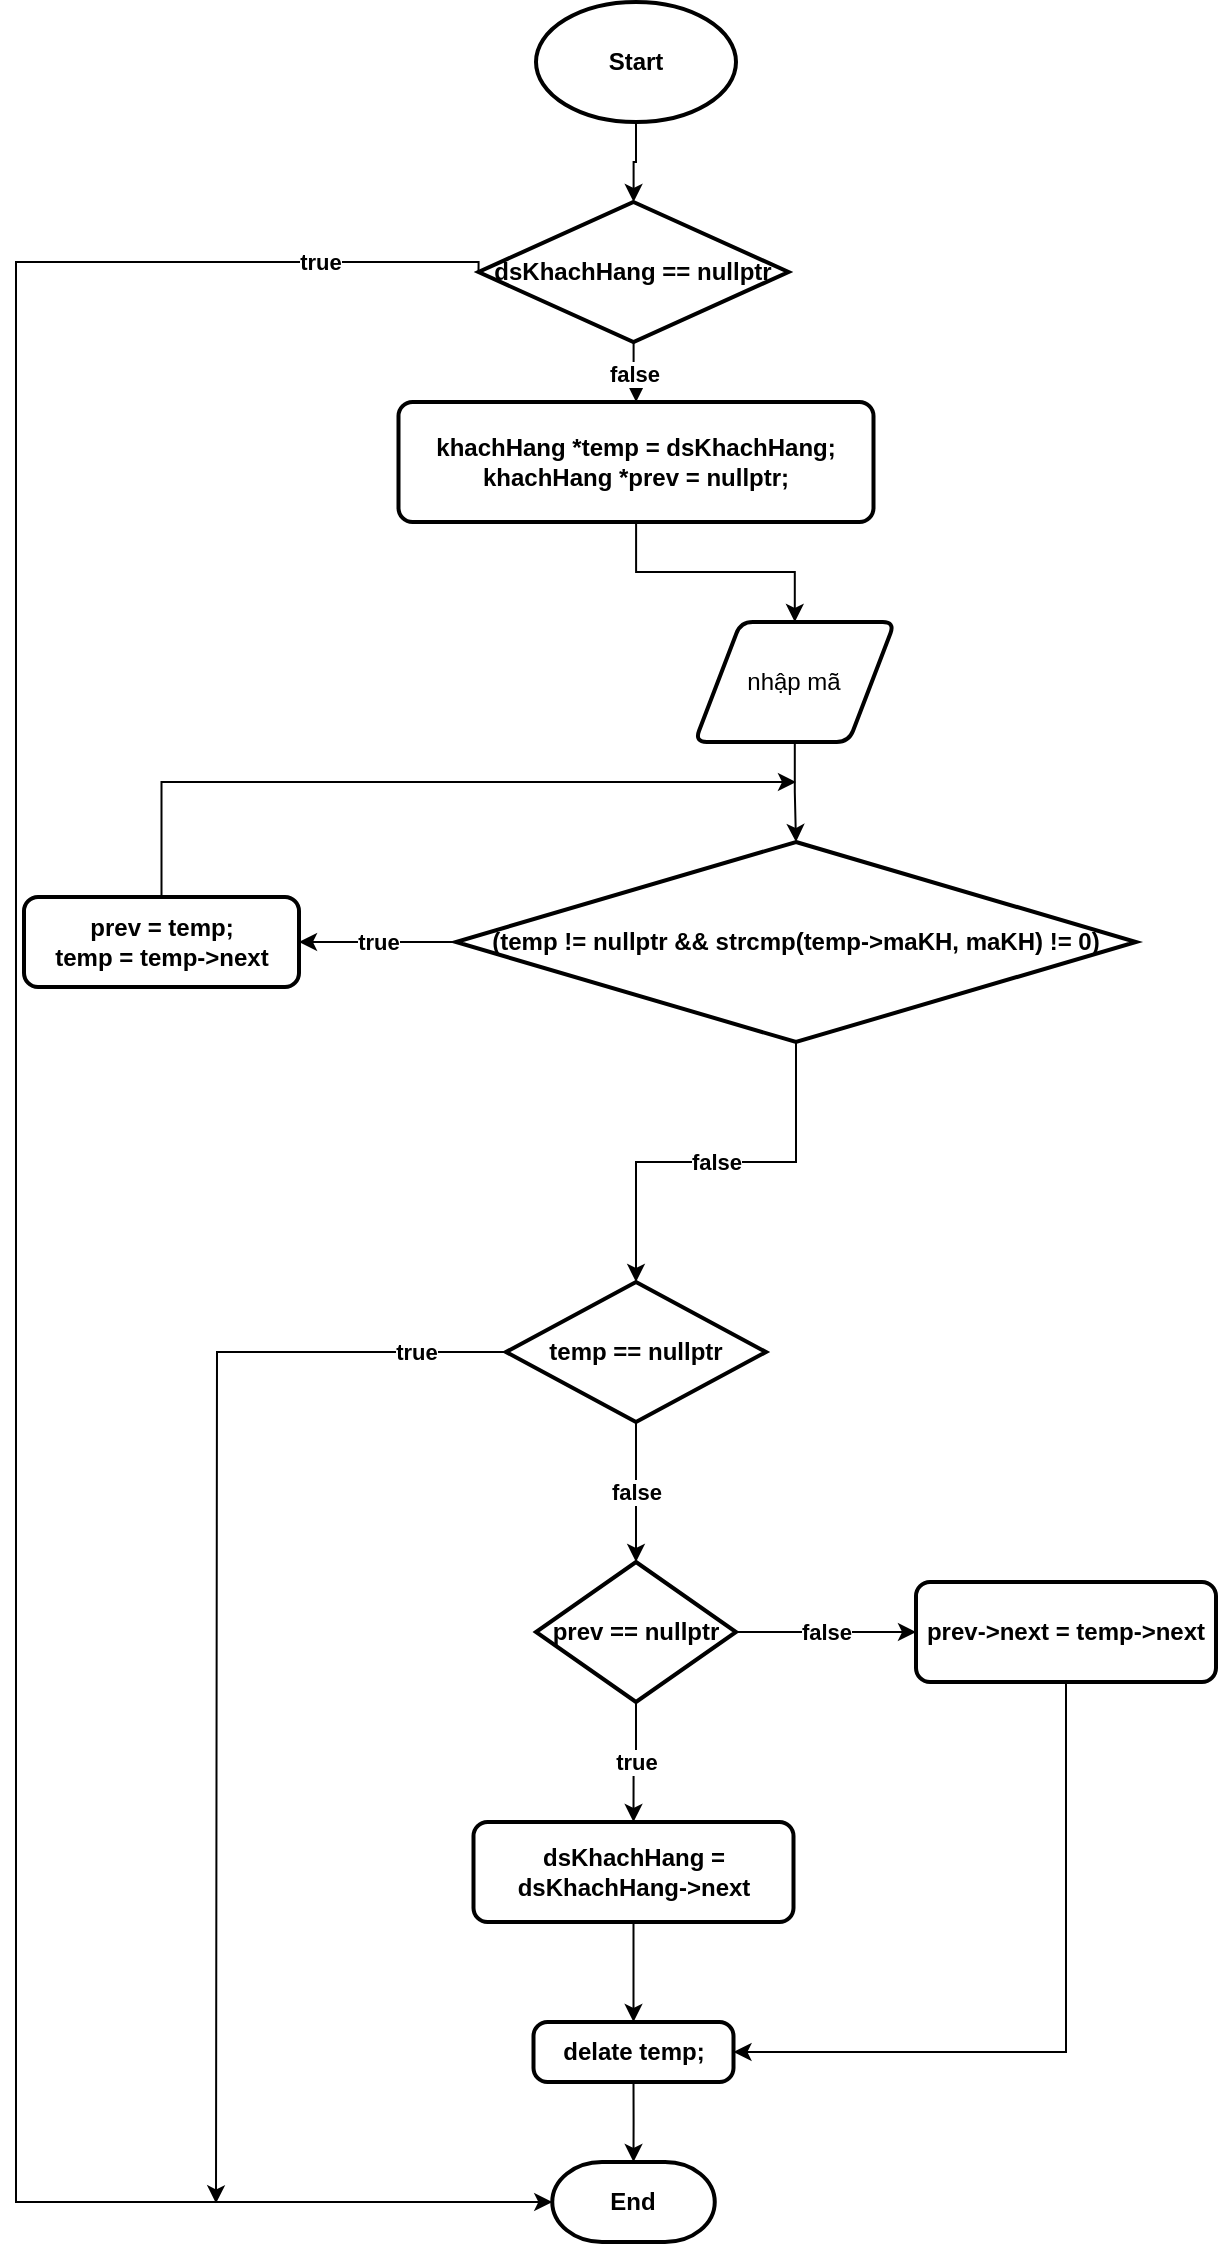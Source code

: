 <mxfile version="20.8.16" type="device"><diagram name="Page-1" id="AzpmmUjSkmgNEpj9RGj9"><mxGraphModel dx="1020" dy="504" grid="1" gridSize="10" guides="1" tooltips="1" connect="1" arrows="1" fold="1" page="1" pageScale="1" pageWidth="850" pageHeight="1100" math="0" shadow="0"><root><mxCell id="0"/><mxCell id="1" parent="0"/><mxCell id="6XZQ5lTR-YsRp_cPTEYN-6" style="edgeStyle=orthogonalEdgeStyle;rounded=0;orthogonalLoop=1;jettySize=auto;html=1;fontStyle=1" parent="1" source="6XZQ5lTR-YsRp_cPTEYN-1" target="6XZQ5lTR-YsRp_cPTEYN-2" edge="1"><mxGeometry relative="1" as="geometry"/></mxCell><mxCell id="6XZQ5lTR-YsRp_cPTEYN-1" value="Start" style="strokeWidth=2;html=1;shape=mxgraph.flowchart.start_1;whiteSpace=wrap;fontStyle=1" parent="1" vertex="1"><mxGeometry x="360" y="10" width="100" height="60" as="geometry"/></mxCell><mxCell id="6XZQ5lTR-YsRp_cPTEYN-7" value="false" style="edgeStyle=orthogonalEdgeStyle;rounded=0;orthogonalLoop=1;jettySize=auto;html=1;fontStyle=1" parent="1" source="6XZQ5lTR-YsRp_cPTEYN-2" target="6XZQ5lTR-YsRp_cPTEYN-3" edge="1"><mxGeometry relative="1" as="geometry"/></mxCell><mxCell id="6XZQ5lTR-YsRp_cPTEYN-23" value="true" style="edgeStyle=orthogonalEdgeStyle;rounded=0;orthogonalLoop=1;jettySize=auto;html=1;entryX=0;entryY=0.5;entryDx=0;entryDy=0;entryPerimeter=0;fontStyle=1;exitX=0;exitY=0.5;exitDx=0;exitDy=0;exitPerimeter=0;" parent="1" source="6XZQ5lTR-YsRp_cPTEYN-2" target="6XZQ5lTR-YsRp_cPTEYN-22" edge="1"><mxGeometry x="-0.886" relative="1" as="geometry"><mxPoint x="100" y="1142" as="targetPoint"/><Array as="points"><mxPoint x="331" y="140"/><mxPoint x="100" y="140"/><mxPoint x="100" y="1110"/></Array><mxPoint as="offset"/></mxGeometry></mxCell><mxCell id="6XZQ5lTR-YsRp_cPTEYN-2" value="dsKhachHang == nullptr" style="strokeWidth=2;html=1;shape=mxgraph.flowchart.decision;whiteSpace=wrap;fontStyle=1" parent="1" vertex="1"><mxGeometry x="331.25" y="110" width="155" height="70" as="geometry"/></mxCell><mxCell id="6XZQ5lTR-YsRp_cPTEYN-8" style="edgeStyle=orthogonalEdgeStyle;rounded=0;orthogonalLoop=1;jettySize=auto;html=1;fontStyle=1" parent="1" source="6XZQ5lTR-YsRp_cPTEYN-3" target="2WWaoDybei5Clb__FMIe-1" edge="1"><mxGeometry relative="1" as="geometry"><mxPoint x="520" y="350" as="targetPoint"/></mxGeometry></mxCell><mxCell id="6XZQ5lTR-YsRp_cPTEYN-3" value="khachHang *temp = dsKhachHang;&lt;br&gt;khachHang *prev = nullptr;" style="rounded=1;whiteSpace=wrap;html=1;absoluteArcSize=1;arcSize=14;strokeWidth=2;fontStyle=1" parent="1" vertex="1"><mxGeometry x="291.25" y="210" width="237.5" height="60" as="geometry"/></mxCell><mxCell id="clSVlGe8LsO8dky4fDlf-2" value="true" style="edgeStyle=orthogonalEdgeStyle;rounded=0;orthogonalLoop=1;jettySize=auto;html=1;fontStyle=1" parent="1" source="6XZQ5lTR-YsRp_cPTEYN-4" target="clSVlGe8LsO8dky4fDlf-1" edge="1"><mxGeometry relative="1" as="geometry"/></mxCell><mxCell id="6XZQ5lTR-YsRp_cPTEYN-4" value="(temp != nullptr &amp;amp;&amp;amp; strcmp(temp-&amp;gt;maKH, maKH) != 0)" style="strokeWidth=2;html=1;shape=mxgraph.flowchart.decision;whiteSpace=wrap;fontStyle=1" parent="1" vertex="1"><mxGeometry x="320" y="430" width="340" height="100" as="geometry"/></mxCell><mxCell id="6XZQ5lTR-YsRp_cPTEYN-11" value="false" style="edgeStyle=orthogonalEdgeStyle;rounded=0;orthogonalLoop=1;jettySize=auto;html=1;fontStyle=1;exitX=0.5;exitY=1;exitDx=0;exitDy=0;exitPerimeter=0;" parent="1" source="6XZQ5lTR-YsRp_cPTEYN-4" target="6XZQ5lTR-YsRp_cPTEYN-12" edge="1"><mxGeometry relative="1" as="geometry"><mxPoint x="410" y="650" as="targetPoint"/><mxPoint x="410.1" y="590" as="sourcePoint"/></mxGeometry></mxCell><mxCell id="6XZQ5lTR-YsRp_cPTEYN-13" value="false" style="edgeStyle=orthogonalEdgeStyle;rounded=0;orthogonalLoop=1;jettySize=auto;html=1;fontStyle=1" parent="1" source="6XZQ5lTR-YsRp_cPTEYN-12" target="6XZQ5lTR-YsRp_cPTEYN-14" edge="1"><mxGeometry relative="1" as="geometry"><mxPoint x="410" y="780" as="targetPoint"/></mxGeometry></mxCell><mxCell id="6XZQ5lTR-YsRp_cPTEYN-24" value="true" style="edgeStyle=orthogonalEdgeStyle;rounded=0;orthogonalLoop=1;jettySize=auto;html=1;fontStyle=1" parent="1" source="6XZQ5lTR-YsRp_cPTEYN-12" edge="1"><mxGeometry x="-0.842" relative="1" as="geometry"><mxPoint x="200" y="1110.667" as="targetPoint"/><mxPoint as="offset"/></mxGeometry></mxCell><mxCell id="6XZQ5lTR-YsRp_cPTEYN-12" value="temp == nullptr" style="strokeWidth=2;html=1;shape=mxgraph.flowchart.decision;whiteSpace=wrap;fontStyle=1" parent="1" vertex="1"><mxGeometry x="345" y="650" width="130" height="70" as="geometry"/></mxCell><mxCell id="6XZQ5lTR-YsRp_cPTEYN-15" value="true" style="edgeStyle=orthogonalEdgeStyle;rounded=0;orthogonalLoop=1;jettySize=auto;html=1;entryX=0.5;entryY=0;entryDx=0;entryDy=0;fontStyle=1" parent="1" source="6XZQ5lTR-YsRp_cPTEYN-14" target="6XZQ5lTR-YsRp_cPTEYN-16" edge="1"><mxGeometry relative="1" as="geometry"><mxPoint x="410" y="920" as="targetPoint"/></mxGeometry></mxCell><mxCell id="6XZQ5lTR-YsRp_cPTEYN-17" value="false" style="edgeStyle=orthogonalEdgeStyle;rounded=0;orthogonalLoop=1;jettySize=auto;html=1;fontStyle=1" parent="1" source="6XZQ5lTR-YsRp_cPTEYN-14" target="6XZQ5lTR-YsRp_cPTEYN-18" edge="1"><mxGeometry relative="1" as="geometry"><mxPoint x="550" y="825" as="targetPoint"/></mxGeometry></mxCell><mxCell id="6XZQ5lTR-YsRp_cPTEYN-14" value="prev == nullptr" style="strokeWidth=2;html=1;shape=mxgraph.flowchart.decision;whiteSpace=wrap;fontStyle=1" parent="1" vertex="1"><mxGeometry x="360" y="790" width="100" height="70" as="geometry"/></mxCell><mxCell id="6XZQ5lTR-YsRp_cPTEYN-19" style="edgeStyle=orthogonalEdgeStyle;rounded=0;orthogonalLoop=1;jettySize=auto;html=1;fontStyle=1" parent="1" source="6XZQ5lTR-YsRp_cPTEYN-16" target="6XZQ5lTR-YsRp_cPTEYN-20" edge="1"><mxGeometry relative="1" as="geometry"><mxPoint x="408.75" y="1030" as="targetPoint"/></mxGeometry></mxCell><mxCell id="6XZQ5lTR-YsRp_cPTEYN-16" value="dsKhachHang = dsKhachHang-&amp;gt;next" style="rounded=1;whiteSpace=wrap;html=1;absoluteArcSize=1;arcSize=14;strokeWidth=2;fontStyle=1" parent="1" vertex="1"><mxGeometry x="328.75" y="920" width="160" height="50" as="geometry"/></mxCell><mxCell id="6XZQ5lTR-YsRp_cPTEYN-25" style="edgeStyle=orthogonalEdgeStyle;rounded=0;orthogonalLoop=1;jettySize=auto;html=1;fontStyle=1" parent="1" source="6XZQ5lTR-YsRp_cPTEYN-18" target="6XZQ5lTR-YsRp_cPTEYN-20" edge="1"><mxGeometry relative="1" as="geometry"><mxPoint x="625" y="1060" as="targetPoint"/><Array as="points"><mxPoint x="625" y="1035"/></Array></mxGeometry></mxCell><mxCell id="6XZQ5lTR-YsRp_cPTEYN-18" value="prev-&amp;gt;next = temp-&amp;gt;next" style="rounded=1;whiteSpace=wrap;html=1;absoluteArcSize=1;arcSize=14;strokeWidth=2;fontStyle=1" parent="1" vertex="1"><mxGeometry x="550" y="800" width="150" height="50" as="geometry"/></mxCell><mxCell id="6XZQ5lTR-YsRp_cPTEYN-21" style="edgeStyle=orthogonalEdgeStyle;rounded=0;orthogonalLoop=1;jettySize=auto;html=1;exitX=0.5;exitY=1;exitDx=0;exitDy=0;fontStyle=1" parent="1" source="6XZQ5lTR-YsRp_cPTEYN-20" target="6XZQ5lTR-YsRp_cPTEYN-22" edge="1"><mxGeometry relative="1" as="geometry"><mxPoint x="409" y="1100" as="targetPoint"/></mxGeometry></mxCell><mxCell id="6XZQ5lTR-YsRp_cPTEYN-20" value="delate temp;" style="rounded=1;whiteSpace=wrap;html=1;absoluteArcSize=1;arcSize=14;strokeWidth=2;fontStyle=1" parent="1" vertex="1"><mxGeometry x="358.75" y="1020" width="100" height="30" as="geometry"/></mxCell><mxCell id="6XZQ5lTR-YsRp_cPTEYN-22" value="End" style="strokeWidth=2;html=1;shape=mxgraph.flowchart.terminator;whiteSpace=wrap;fontStyle=1" parent="1" vertex="1"><mxGeometry x="368.13" y="1090" width="81.25" height="40" as="geometry"/></mxCell><mxCell id="clSVlGe8LsO8dky4fDlf-3" style="edgeStyle=orthogonalEdgeStyle;rounded=0;orthogonalLoop=1;jettySize=auto;html=1;" parent="1" source="clSVlGe8LsO8dky4fDlf-1" edge="1"><mxGeometry relative="1" as="geometry"><mxPoint x="490" y="400" as="targetPoint"/><Array as="points"><mxPoint x="173" y="400"/></Array></mxGeometry></mxCell><mxCell id="clSVlGe8LsO8dky4fDlf-1" value="prev = temp;&lt;br&gt;temp = temp-&amp;gt;next" style="rounded=1;whiteSpace=wrap;html=1;absoluteArcSize=1;arcSize=14;strokeWidth=2;fontStyle=1" parent="1" vertex="1"><mxGeometry x="104" y="457.5" width="137.5" height="45" as="geometry"/></mxCell><mxCell id="2WWaoDybei5Clb__FMIe-2" style="edgeStyle=orthogonalEdgeStyle;rounded=0;orthogonalLoop=1;jettySize=auto;html=1;" edge="1" parent="1" source="2WWaoDybei5Clb__FMIe-1" target="6XZQ5lTR-YsRp_cPTEYN-4"><mxGeometry relative="1" as="geometry"/></mxCell><mxCell id="2WWaoDybei5Clb__FMIe-1" value="nhập mã" style="shape=parallelogram;html=1;strokeWidth=2;perimeter=parallelogramPerimeter;whiteSpace=wrap;rounded=1;arcSize=12;size=0.23;" vertex="1" parent="1"><mxGeometry x="439.38" y="320" width="100" height="60" as="geometry"/></mxCell></root></mxGraphModel></diagram></mxfile>